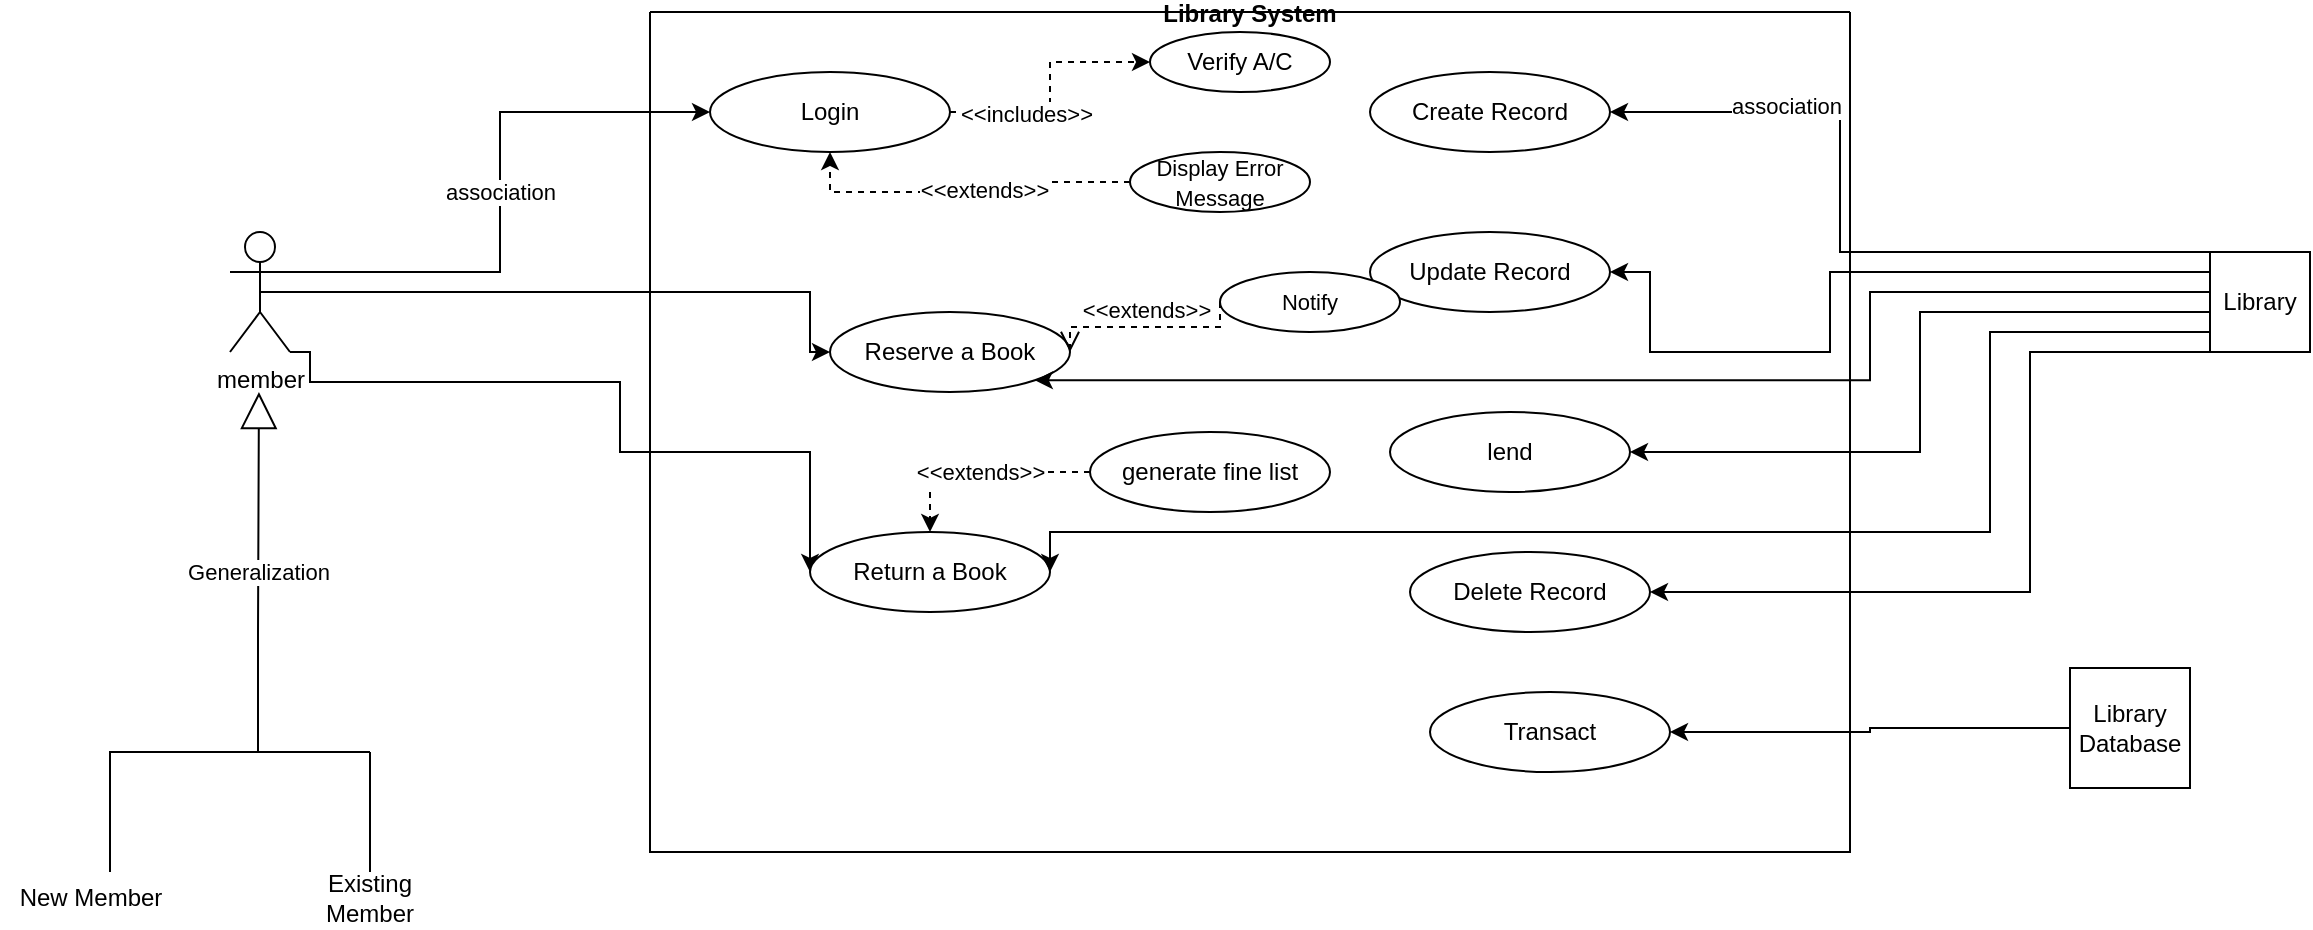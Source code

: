 <mxfile version="21.3.7" type="github">
  <diagram name="Page-1" id="2tLb0r0LkJNJJE81Z-Nl">
    <mxGraphModel dx="1730" dy="523" grid="1" gridSize="10" guides="1" tooltips="1" connect="1" arrows="1" fold="1" page="1" pageScale="1" pageWidth="850" pageHeight="1100" math="0" shadow="0">
      <root>
        <mxCell id="0" />
        <mxCell id="1" parent="0" />
        <mxCell id="TizN6uBxQhdyMVuGbTVz-29" style="edgeStyle=orthogonalEdgeStyle;rounded=0;orthogonalLoop=1;jettySize=auto;html=1;exitX=0.5;exitY=0.5;exitDx=0;exitDy=0;exitPerimeter=0;entryX=0;entryY=0.5;entryDx=0;entryDy=0;" parent="1" source="TizN6uBxQhdyMVuGbTVz-6" target="TizN6uBxQhdyMVuGbTVz-14" edge="1">
          <mxGeometry relative="1" as="geometry">
            <mxPoint x="220" y="250" as="targetPoint" />
            <Array as="points">
              <mxPoint x="-45" y="340" />
              <mxPoint x="220" y="340" />
              <mxPoint x="220" y="300" />
            </Array>
          </mxGeometry>
        </mxCell>
        <mxCell id="TizN6uBxQhdyMVuGbTVz-30" value="association" style="edgeStyle=orthogonalEdgeStyle;rounded=0;orthogonalLoop=1;jettySize=auto;html=1;exitX=1;exitY=0.333;exitDx=0;exitDy=0;exitPerimeter=0;entryX=0;entryY=0.5;entryDx=0;entryDy=0;" parent="1" source="TizN6uBxQhdyMVuGbTVz-6" target="TizN6uBxQhdyMVuGbTVz-13" edge="1">
          <mxGeometry relative="1" as="geometry" />
        </mxCell>
        <mxCell id="TizN6uBxQhdyMVuGbTVz-31" style="edgeStyle=orthogonalEdgeStyle;rounded=0;orthogonalLoop=1;jettySize=auto;html=1;exitX=1;exitY=1;exitDx=0;exitDy=0;exitPerimeter=0;entryX=0;entryY=0.5;entryDx=0;entryDy=0;" parent="1" source="TizN6uBxQhdyMVuGbTVz-6" target="TizN6uBxQhdyMVuGbTVz-15" edge="1">
          <mxGeometry relative="1" as="geometry">
            <Array as="points">
              <mxPoint x="-30" y="370" />
              <mxPoint x="-30" y="385" />
              <mxPoint x="125" y="385" />
              <mxPoint x="125" y="420" />
            </Array>
          </mxGeometry>
        </mxCell>
        <mxCell id="TizN6uBxQhdyMVuGbTVz-6" value="member" style="shape=umlActor;verticalLabelPosition=bottom;verticalAlign=top;html=1;outlineConnect=0;" parent="1" vertex="1">
          <mxGeometry x="-70" y="310" width="30" height="60" as="geometry" />
        </mxCell>
        <mxCell id="TizN6uBxQhdyMVuGbTVz-10" value="Library System" style="swimlane;startSize=0;" parent="1" vertex="1">
          <mxGeometry x="140" y="200" width="600" height="420" as="geometry">
            <mxRectangle x="400" y="280" width="50" height="40" as="alternateBounds" />
          </mxGeometry>
        </mxCell>
        <mxCell id="Zdvz6Wl3jkffZNDOwEsg-5" style="edgeStyle=orthogonalEdgeStyle;rounded=0;orthogonalLoop=1;jettySize=auto;html=1;entryX=0;entryY=0.5;entryDx=0;entryDy=0;dashed=1;" parent="TizN6uBxQhdyMVuGbTVz-10" source="TizN6uBxQhdyMVuGbTVz-13" target="Zdvz6Wl3jkffZNDOwEsg-3" edge="1">
          <mxGeometry relative="1" as="geometry" />
        </mxCell>
        <mxCell id="Zdvz6Wl3jkffZNDOwEsg-6" value="&amp;lt;&amp;lt;includes&amp;gt;&amp;gt;" style="edgeLabel;html=1;align=center;verticalAlign=middle;resizable=0;points=[];" parent="Zdvz6Wl3jkffZNDOwEsg-5" vertex="1" connectable="0">
          <mxGeometry x="-0.399" y="-1" relative="1" as="geometry">
            <mxPoint as="offset" />
          </mxGeometry>
        </mxCell>
        <mxCell id="TizN6uBxQhdyMVuGbTVz-13" value="Login" style="ellipse;whiteSpace=wrap;html=1;" parent="TizN6uBxQhdyMVuGbTVz-10" vertex="1">
          <mxGeometry x="30" y="30" width="120" height="40" as="geometry" />
        </mxCell>
        <mxCell id="TizN6uBxQhdyMVuGbTVz-14" value="Reserve a Book" style="ellipse;whiteSpace=wrap;html=1;" parent="TizN6uBxQhdyMVuGbTVz-10" vertex="1">
          <mxGeometry x="90" y="150" width="120" height="40" as="geometry" />
        </mxCell>
        <mxCell id="TizN6uBxQhdyMVuGbTVz-15" value="Return a Book" style="ellipse;whiteSpace=wrap;html=1;" parent="TizN6uBxQhdyMVuGbTVz-10" vertex="1">
          <mxGeometry x="80" y="260" width="120" height="40" as="geometry" />
        </mxCell>
        <mxCell id="TizN6uBxQhdyMVuGbTVz-28" value="&amp;lt;&amp;lt;extends&amp;gt;&amp;gt;" style="edgeStyle=orthogonalEdgeStyle;rounded=0;orthogonalLoop=1;jettySize=auto;html=1;dashed=1;" parent="TizN6uBxQhdyMVuGbTVz-10" source="TizN6uBxQhdyMVuGbTVz-16" target="TizN6uBxQhdyMVuGbTVz-15" edge="1">
          <mxGeometry relative="1" as="geometry" />
        </mxCell>
        <mxCell id="TizN6uBxQhdyMVuGbTVz-16" value="generate fine list" style="ellipse;whiteSpace=wrap;html=1;" parent="TizN6uBxQhdyMVuGbTVz-10" vertex="1">
          <mxGeometry x="220" y="210" width="120" height="40" as="geometry" />
        </mxCell>
        <mxCell id="TizN6uBxQhdyMVuGbTVz-32" value="Create Record" style="ellipse;whiteSpace=wrap;html=1;" parent="TizN6uBxQhdyMVuGbTVz-10" vertex="1">
          <mxGeometry x="360" y="30" width="120" height="40" as="geometry" />
        </mxCell>
        <mxCell id="TizN6uBxQhdyMVuGbTVz-33" value="Update Record" style="ellipse;whiteSpace=wrap;html=1;" parent="TizN6uBxQhdyMVuGbTVz-10" vertex="1">
          <mxGeometry x="360" y="110" width="120" height="40" as="geometry" />
        </mxCell>
        <mxCell id="TizN6uBxQhdyMVuGbTVz-34" value="Delete Record" style="ellipse;whiteSpace=wrap;html=1;" parent="TizN6uBxQhdyMVuGbTVz-10" vertex="1">
          <mxGeometry x="380" y="270" width="120" height="40" as="geometry" />
        </mxCell>
        <mxCell id="TizN6uBxQhdyMVuGbTVz-39" value="Transact" style="ellipse;whiteSpace=wrap;html=1;" parent="TizN6uBxQhdyMVuGbTVz-10" vertex="1">
          <mxGeometry x="390" y="340" width="120" height="40" as="geometry" />
        </mxCell>
        <mxCell id="Zdvz6Wl3jkffZNDOwEsg-3" value="Verify A/C" style="ellipse;whiteSpace=wrap;html=1;" parent="TizN6uBxQhdyMVuGbTVz-10" vertex="1">
          <mxGeometry x="250" y="10" width="90" height="30" as="geometry" />
        </mxCell>
        <mxCell id="Zdvz6Wl3jkffZNDOwEsg-8" style="edgeStyle=orthogonalEdgeStyle;rounded=0;orthogonalLoop=1;jettySize=auto;html=1;entryX=0.5;entryY=1;entryDx=0;entryDy=0;dashed=1;" parent="TizN6uBxQhdyMVuGbTVz-10" source="Zdvz6Wl3jkffZNDOwEsg-4" target="TizN6uBxQhdyMVuGbTVz-13" edge="1">
          <mxGeometry relative="1" as="geometry" />
        </mxCell>
        <mxCell id="Zdvz6Wl3jkffZNDOwEsg-9" value="&amp;lt;&amp;lt;extends&amp;gt;&amp;gt;" style="edgeLabel;html=1;align=center;verticalAlign=middle;resizable=0;points=[];" parent="Zdvz6Wl3jkffZNDOwEsg-8" vertex="1" connectable="0">
          <mxGeometry x="-0.11" y="-1" relative="1" as="geometry">
            <mxPoint as="offset" />
          </mxGeometry>
        </mxCell>
        <mxCell id="Zdvz6Wl3jkffZNDOwEsg-4" value="&lt;font style=&quot;font-size: 11px;&quot;&gt;Display Error Message&lt;/font&gt;" style="ellipse;whiteSpace=wrap;html=1;" parent="TizN6uBxQhdyMVuGbTVz-10" vertex="1">
          <mxGeometry x="240" y="70" width="90" height="30" as="geometry" />
        </mxCell>
        <mxCell id="Zdvz6Wl3jkffZNDOwEsg-24" value="&lt;font style=&quot;font-size: 11px;&quot;&gt;Notify&lt;/font&gt;" style="ellipse;whiteSpace=wrap;html=1;" parent="TizN6uBxQhdyMVuGbTVz-10" vertex="1">
          <mxGeometry x="285" y="130" width="90" height="30" as="geometry" />
        </mxCell>
        <mxCell id="Zdvz6Wl3jkffZNDOwEsg-25" value="&amp;lt;&amp;lt;extends&amp;gt;&amp;gt;" style="html=1;verticalAlign=bottom;endArrow=open;dashed=1;endSize=8;edgeStyle=elbowEdgeStyle;elbow=vertical;curved=0;rounded=0;exitX=0;exitY=0.5;exitDx=0;exitDy=0;" parent="TizN6uBxQhdyMVuGbTVz-10" edge="1" source="Zdvz6Wl3jkffZNDOwEsg-24">
          <mxGeometry relative="1" as="geometry">
            <mxPoint x="290" y="170" as="sourcePoint" />
            <mxPoint x="210" y="170" as="targetPoint" />
          </mxGeometry>
        </mxCell>
        <mxCell id="MgM1vbpg7RgVdD7iTSEc-7" value="lend&lt;br&gt;" style="ellipse;whiteSpace=wrap;html=1;" vertex="1" parent="TizN6uBxQhdyMVuGbTVz-10">
          <mxGeometry x="370" y="200" width="120" height="40" as="geometry" />
        </mxCell>
        <mxCell id="TizN6uBxQhdyMVuGbTVz-35" style="edgeStyle=orthogonalEdgeStyle;rounded=0;orthogonalLoop=1;jettySize=auto;html=1;entryX=1;entryY=0.5;entryDx=0;entryDy=0;" parent="1" source="TizN6uBxQhdyMVuGbTVz-11" target="TizN6uBxQhdyMVuGbTVz-32" edge="1">
          <mxGeometry relative="1" as="geometry">
            <Array as="points">
              <mxPoint x="735" y="320" />
              <mxPoint x="735" y="250" />
            </Array>
          </mxGeometry>
        </mxCell>
        <mxCell id="Zdvz6Wl3jkffZNDOwEsg-10" value="association" style="edgeLabel;html=1;align=center;verticalAlign=middle;resizable=0;points=[];" parent="TizN6uBxQhdyMVuGbTVz-35" vertex="1" connectable="0">
          <mxGeometry x="0.528" y="-3" relative="1" as="geometry">
            <mxPoint as="offset" />
          </mxGeometry>
        </mxCell>
        <mxCell id="TizN6uBxQhdyMVuGbTVz-36" style="edgeStyle=orthogonalEdgeStyle;rounded=0;orthogonalLoop=1;jettySize=auto;html=1;entryX=1;entryY=0.5;entryDx=0;entryDy=0;" parent="1" source="TizN6uBxQhdyMVuGbTVz-11" target="TizN6uBxQhdyMVuGbTVz-33" edge="1">
          <mxGeometry relative="1" as="geometry">
            <Array as="points">
              <mxPoint x="730" y="330" />
              <mxPoint x="730" y="370" />
              <mxPoint x="640" y="370" />
              <mxPoint x="640" y="330" />
            </Array>
          </mxGeometry>
        </mxCell>
        <mxCell id="TizN6uBxQhdyMVuGbTVz-37" style="edgeStyle=orthogonalEdgeStyle;rounded=0;orthogonalLoop=1;jettySize=auto;html=1;entryX=1;entryY=0.5;entryDx=0;entryDy=0;" parent="1" source="TizN6uBxQhdyMVuGbTVz-11" target="TizN6uBxQhdyMVuGbTVz-34" edge="1">
          <mxGeometry relative="1" as="geometry">
            <Array as="points">
              <mxPoint x="830" y="370" />
              <mxPoint x="830" y="490" />
            </Array>
          </mxGeometry>
        </mxCell>
        <mxCell id="MgM1vbpg7RgVdD7iTSEc-4" style="edgeStyle=orthogonalEdgeStyle;rounded=0;orthogonalLoop=1;jettySize=auto;html=1;entryX=1;entryY=0.5;entryDx=0;entryDy=0;" edge="1" parent="1" source="TizN6uBxQhdyMVuGbTVz-11" target="TizN6uBxQhdyMVuGbTVz-15">
          <mxGeometry relative="1" as="geometry">
            <Array as="points">
              <mxPoint x="810" y="360" />
              <mxPoint x="810" y="460" />
              <mxPoint x="340" y="460" />
            </Array>
          </mxGeometry>
        </mxCell>
        <mxCell id="MgM1vbpg7RgVdD7iTSEc-5" style="edgeStyle=orthogonalEdgeStyle;rounded=0;orthogonalLoop=1;jettySize=auto;html=1;entryX=1;entryY=1;entryDx=0;entryDy=0;" edge="1" parent="1" source="TizN6uBxQhdyMVuGbTVz-11" target="TizN6uBxQhdyMVuGbTVz-14">
          <mxGeometry relative="1" as="geometry">
            <Array as="points">
              <mxPoint x="750" y="340" />
              <mxPoint x="750" y="384" />
            </Array>
          </mxGeometry>
        </mxCell>
        <mxCell id="MgM1vbpg7RgVdD7iTSEc-8" style="edgeStyle=orthogonalEdgeStyle;rounded=0;orthogonalLoop=1;jettySize=auto;html=1;entryX=1;entryY=0.5;entryDx=0;entryDy=0;" edge="1" parent="1" source="TizN6uBxQhdyMVuGbTVz-11" target="MgM1vbpg7RgVdD7iTSEc-7">
          <mxGeometry relative="1" as="geometry">
            <Array as="points">
              <mxPoint x="775" y="350" />
              <mxPoint x="775" y="420" />
            </Array>
          </mxGeometry>
        </mxCell>
        <mxCell id="TizN6uBxQhdyMVuGbTVz-11" value="Library" style="whiteSpace=wrap;html=1;aspect=fixed;" parent="1" vertex="1">
          <mxGeometry x="920" y="320" width="50" height="50" as="geometry" />
        </mxCell>
        <mxCell id="Zdvz6Wl3jkffZNDOwEsg-1" style="edgeStyle=orthogonalEdgeStyle;rounded=0;orthogonalLoop=1;jettySize=auto;html=1;entryX=1;entryY=0.5;entryDx=0;entryDy=0;" parent="1" source="TizN6uBxQhdyMVuGbTVz-38" target="TizN6uBxQhdyMVuGbTVz-39" edge="1">
          <mxGeometry relative="1" as="geometry" />
        </mxCell>
        <mxCell id="TizN6uBxQhdyMVuGbTVz-38" value="Library Database" style="whiteSpace=wrap;html=1;aspect=fixed;" parent="1" vertex="1">
          <mxGeometry x="850" y="528" width="60" height="60" as="geometry" />
        </mxCell>
        <mxCell id="Zdvz6Wl3jkffZNDOwEsg-17" value="Generalization" style="endArrow=block;endSize=16;endFill=0;html=1;rounded=0;" parent="1" edge="1">
          <mxGeometry width="160" relative="1" as="geometry">
            <mxPoint x="-56" y="570" as="sourcePoint" />
            <mxPoint x="-55.53" y="390" as="targetPoint" />
            <Array as="points">
              <mxPoint x="-56" y="510" />
            </Array>
          </mxGeometry>
        </mxCell>
        <mxCell id="Zdvz6Wl3jkffZNDOwEsg-20" value="" style="endArrow=none;html=1;rounded=0;endFill=0;edgeStyle=elbowEdgeStyle;" parent="1" edge="1">
          <mxGeometry width="50" height="50" relative="1" as="geometry">
            <mxPoint y="570" as="sourcePoint" />
            <mxPoint x="-130" y="630" as="targetPoint" />
            <Array as="points">
              <mxPoint x="-130" y="590" />
            </Array>
          </mxGeometry>
        </mxCell>
        <mxCell id="Zdvz6Wl3jkffZNDOwEsg-21" value="" style="endArrow=none;html=1;rounded=0;" parent="1" target="Zdvz6Wl3jkffZNDOwEsg-23" edge="1">
          <mxGeometry width="50" height="50" relative="1" as="geometry">
            <mxPoint y="630" as="sourcePoint" />
            <mxPoint y="570" as="targetPoint" />
            <Array as="points">
              <mxPoint y="570" />
            </Array>
          </mxGeometry>
        </mxCell>
        <mxCell id="Zdvz6Wl3jkffZNDOwEsg-22" value="New Member" style="text;html=1;align=center;verticalAlign=middle;resizable=0;points=[];autosize=1;strokeColor=none;fillColor=none;" parent="1" vertex="1">
          <mxGeometry x="-185" y="628" width="90" height="30" as="geometry" />
        </mxCell>
        <mxCell id="Zdvz6Wl3jkffZNDOwEsg-23" value="Existing Member" style="text;html=1;strokeColor=none;fillColor=none;align=center;verticalAlign=middle;whiteSpace=wrap;rounded=0;" parent="1" vertex="1">
          <mxGeometry x="-30" y="628" width="60" height="30" as="geometry" />
        </mxCell>
      </root>
    </mxGraphModel>
  </diagram>
</mxfile>
